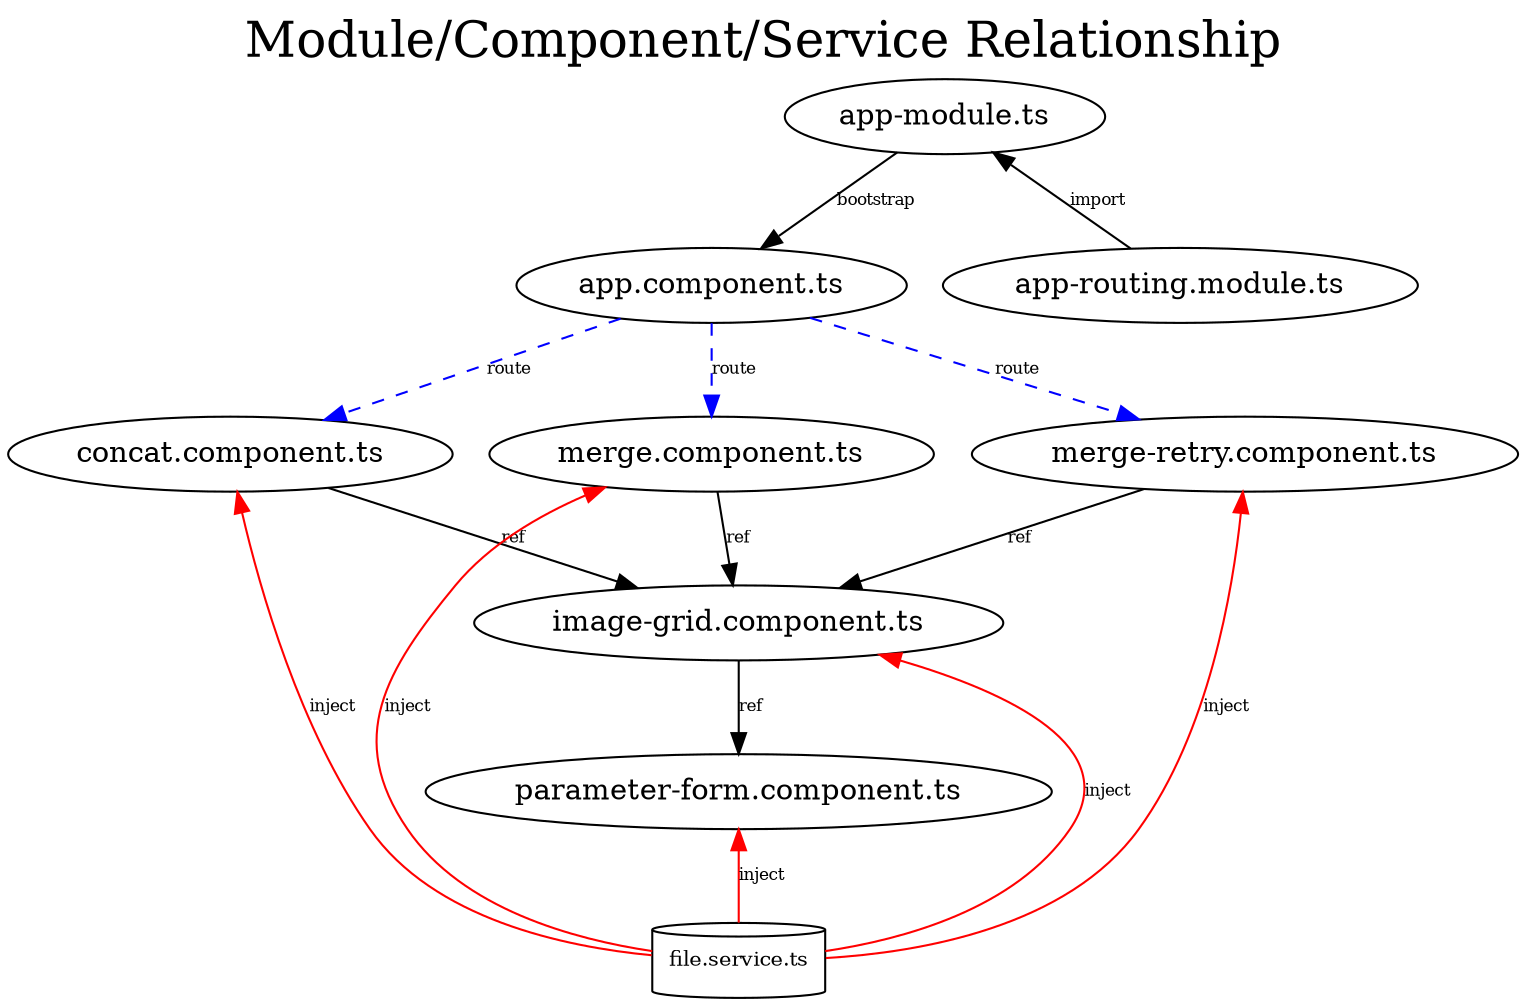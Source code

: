 digraph component_structure {

      labelloc="t";
      label="Module/Component/Service Relationship";
      fontsize=24;

      am [label="app-module.ts"];
      ac [label="app.component.ts"];
      arm [label="app-routing.module.ts"];
      ig [label="image-grid.component.ts"]
      pf [label="parameter-form.component.ts"]
      c [label="concat.component.ts"]
      m [label="merge.component.ts"]
      mr [label="merge-retry.component.ts"]
      fs [label="file.service.ts" fontsize=10 shape=cylinder]

      am -> ac [label="bootstrap" fontsize=8];
      am -> arm  [label="import" fontsize=8 dir=back];
      c -> ig [label="ref" fontsize=8];
      m -> ig [label="ref" fontsize=8];
      mr -> ig [label="ref" fontsize=8];
      ig -> pf [label="ref" fontsize=8];

      edge [color=red];
      pf -> fs [label="inject" fontsize=8 dir=back];
      ig -> fs [label="inject" fontsize=8 dir=back];
      c -> fs [label="inject" fontsize=8 dir=back];
      m -> fs [label="inject" fontsize=8 dir=back];
      mr -> fs [label="inject" fontsize=8 dir=back];

      edge [style=dashed,color=blue];
      ac -> c [label="route" fontsize=8];
      ac -> m [label="route" fontsize=8];
      ac -> mr [label="route" fontsize=8];
}
